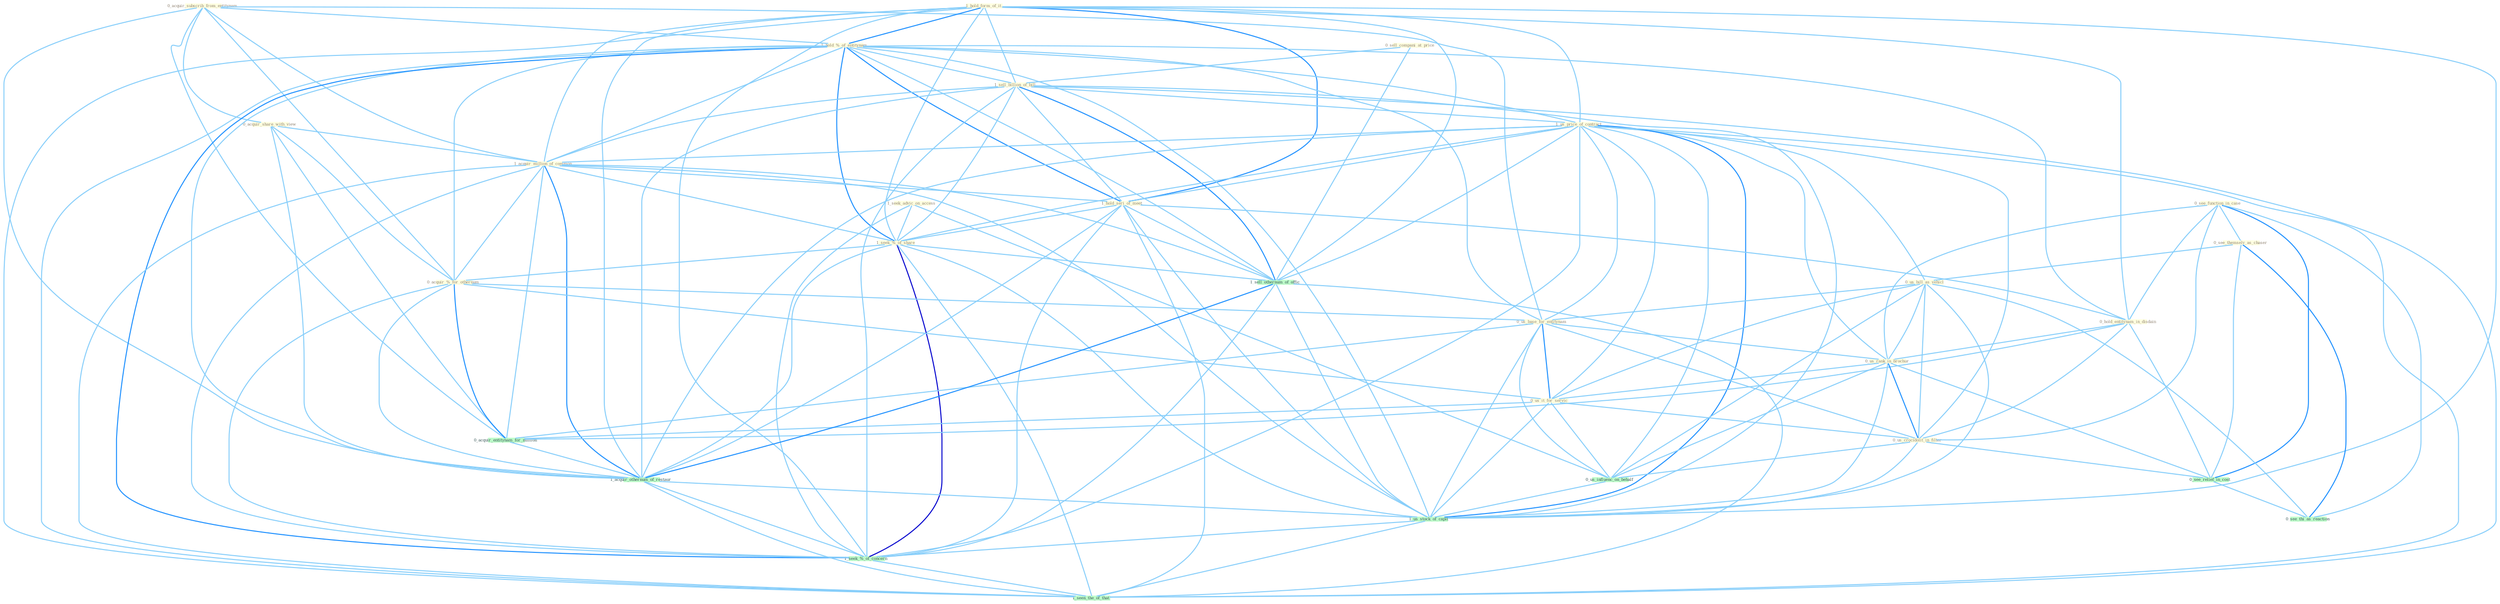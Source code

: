 Graph G{ 
    node
    [shape=polygon,style=filled,width=.5,height=.06,color="#BDFCC9",fixedsize=true,fontsize=4,
    fontcolor="#2f4f4f"];
    {node
    [color="#ffffe0", fontcolor="#8b7d6b"] "0_acquir_subscrib_from_entitynam " "0_see_function_in_case " "0_sell_compani_at_price " "1_hold_form_of_it " "1_hold_%_of_entitynam " "1_sell_billion_of_bill " "0_see_themselv_as_chaser " "0_acquir_share_with_view " "1_us_price_of_contract " "1_seek_advic_on_access " "1_acquir_million_of_common " "1_hold_seri_of_meet " "1_seek_%_of_share " "0_us_bill_as_vehicl " "0_hold_entitynam_in_disdain " "0_acquir_%_for_othernum " "0_us_base_for_entitynam " "0_us_rank_in_brochur " "0_us_it_for_servic " "0_us_crocidolit_in_filter "}
{node [color="#fff0f5", fontcolor="#b22222"]}
edge [color="#B0E2FF"];

	"0_acquir_subscrib_from_entitynam " -- "1_hold_%_of_entitynam " [w="1", color="#87cefa" ];
	"0_acquir_subscrib_from_entitynam " -- "0_acquir_share_with_view " [w="1", color="#87cefa" ];
	"0_acquir_subscrib_from_entitynam " -- "1_acquir_million_of_common " [w="1", color="#87cefa" ];
	"0_acquir_subscrib_from_entitynam " -- "0_acquir_%_for_othernum " [w="1", color="#87cefa" ];
	"0_acquir_subscrib_from_entitynam " -- "0_us_base_for_entitynam " [w="1", color="#87cefa" ];
	"0_acquir_subscrib_from_entitynam " -- "0_acquir_entitynam_for_million " [w="1", color="#87cefa" ];
	"0_acquir_subscrib_from_entitynam " -- "1_acquir_othernum_of_restaur " [w="1", color="#87cefa" ];
	"0_see_function_in_case " -- "0_see_themselv_as_chaser " [w="1", color="#87cefa" ];
	"0_see_function_in_case " -- "0_hold_entitynam_in_disdain " [w="1", color="#87cefa" ];
	"0_see_function_in_case " -- "0_us_rank_in_brochur " [w="1", color="#87cefa" ];
	"0_see_function_in_case " -- "0_us_crocidolit_in_filter " [w="1", color="#87cefa" ];
	"0_see_function_in_case " -- "0_see_relief_in_cost " [w="2", color="#1e90ff" , len=0.8];
	"0_see_function_in_case " -- "0_see_thi_as_reaction " [w="1", color="#87cefa" ];
	"0_sell_compani_at_price " -- "1_sell_billion_of_bill " [w="1", color="#87cefa" ];
	"0_sell_compani_at_price " -- "1_sell_othernum_of_offic " [w="1", color="#87cefa" ];
	"1_hold_form_of_it " -- "1_hold_%_of_entitynam " [w="2", color="#1e90ff" , len=0.8];
	"1_hold_form_of_it " -- "1_sell_billion_of_bill " [w="1", color="#87cefa" ];
	"1_hold_form_of_it " -- "1_us_price_of_contract " [w="1", color="#87cefa" ];
	"1_hold_form_of_it " -- "1_acquir_million_of_common " [w="1", color="#87cefa" ];
	"1_hold_form_of_it " -- "1_hold_seri_of_meet " [w="2", color="#1e90ff" , len=0.8];
	"1_hold_form_of_it " -- "1_seek_%_of_share " [w="1", color="#87cefa" ];
	"1_hold_form_of_it " -- "0_hold_entitynam_in_disdain " [w="1", color="#87cefa" ];
	"1_hold_form_of_it " -- "1_sell_othernum_of_offic " [w="1", color="#87cefa" ];
	"1_hold_form_of_it " -- "1_acquir_othernum_of_restaur " [w="1", color="#87cefa" ];
	"1_hold_form_of_it " -- "1_us_stock_of_capit " [w="1", color="#87cefa" ];
	"1_hold_form_of_it " -- "1_seek_%_of_concern " [w="1", color="#87cefa" ];
	"1_hold_form_of_it " -- "1_seen_the_of_that " [w="1", color="#87cefa" ];
	"1_hold_%_of_entitynam " -- "1_sell_billion_of_bill " [w="1", color="#87cefa" ];
	"1_hold_%_of_entitynam " -- "1_us_price_of_contract " [w="1", color="#87cefa" ];
	"1_hold_%_of_entitynam " -- "1_acquir_million_of_common " [w="1", color="#87cefa" ];
	"1_hold_%_of_entitynam " -- "1_hold_seri_of_meet " [w="2", color="#1e90ff" , len=0.8];
	"1_hold_%_of_entitynam " -- "1_seek_%_of_share " [w="2", color="#1e90ff" , len=0.8];
	"1_hold_%_of_entitynam " -- "0_hold_entitynam_in_disdain " [w="1", color="#87cefa" ];
	"1_hold_%_of_entitynam " -- "0_acquir_%_for_othernum " [w="1", color="#87cefa" ];
	"1_hold_%_of_entitynam " -- "0_us_base_for_entitynam " [w="1", color="#87cefa" ];
	"1_hold_%_of_entitynam " -- "1_sell_othernum_of_offic " [w="1", color="#87cefa" ];
	"1_hold_%_of_entitynam " -- "1_acquir_othernum_of_restaur " [w="1", color="#87cefa" ];
	"1_hold_%_of_entitynam " -- "1_us_stock_of_capit " [w="1", color="#87cefa" ];
	"1_hold_%_of_entitynam " -- "1_seek_%_of_concern " [w="2", color="#1e90ff" , len=0.8];
	"1_hold_%_of_entitynam " -- "1_seen_the_of_that " [w="1", color="#87cefa" ];
	"1_sell_billion_of_bill " -- "1_us_price_of_contract " [w="1", color="#87cefa" ];
	"1_sell_billion_of_bill " -- "1_acquir_million_of_common " [w="1", color="#87cefa" ];
	"1_sell_billion_of_bill " -- "1_hold_seri_of_meet " [w="1", color="#87cefa" ];
	"1_sell_billion_of_bill " -- "1_seek_%_of_share " [w="1", color="#87cefa" ];
	"1_sell_billion_of_bill " -- "1_sell_othernum_of_offic " [w="2", color="#1e90ff" , len=0.8];
	"1_sell_billion_of_bill " -- "1_acquir_othernum_of_restaur " [w="1", color="#87cefa" ];
	"1_sell_billion_of_bill " -- "1_us_stock_of_capit " [w="1", color="#87cefa" ];
	"1_sell_billion_of_bill " -- "1_seek_%_of_concern " [w="1", color="#87cefa" ];
	"1_sell_billion_of_bill " -- "1_seen_the_of_that " [w="1", color="#87cefa" ];
	"0_see_themselv_as_chaser " -- "0_us_bill_as_vehicl " [w="1", color="#87cefa" ];
	"0_see_themselv_as_chaser " -- "0_see_relief_in_cost " [w="1", color="#87cefa" ];
	"0_see_themselv_as_chaser " -- "0_see_thi_as_reaction " [w="2", color="#1e90ff" , len=0.8];
	"0_acquir_share_with_view " -- "1_acquir_million_of_common " [w="1", color="#87cefa" ];
	"0_acquir_share_with_view " -- "0_acquir_%_for_othernum " [w="1", color="#87cefa" ];
	"0_acquir_share_with_view " -- "0_acquir_entitynam_for_million " [w="1", color="#87cefa" ];
	"0_acquir_share_with_view " -- "1_acquir_othernum_of_restaur " [w="1", color="#87cefa" ];
	"1_us_price_of_contract " -- "1_acquir_million_of_common " [w="1", color="#87cefa" ];
	"1_us_price_of_contract " -- "1_hold_seri_of_meet " [w="1", color="#87cefa" ];
	"1_us_price_of_contract " -- "1_seek_%_of_share " [w="1", color="#87cefa" ];
	"1_us_price_of_contract " -- "0_us_bill_as_vehicl " [w="1", color="#87cefa" ];
	"1_us_price_of_contract " -- "0_us_base_for_entitynam " [w="1", color="#87cefa" ];
	"1_us_price_of_contract " -- "0_us_rank_in_brochur " [w="1", color="#87cefa" ];
	"1_us_price_of_contract " -- "0_us_it_for_servic " [w="1", color="#87cefa" ];
	"1_us_price_of_contract " -- "0_us_crocidolit_in_filter " [w="1", color="#87cefa" ];
	"1_us_price_of_contract " -- "1_sell_othernum_of_offic " [w="1", color="#87cefa" ];
	"1_us_price_of_contract " -- "0_us_influenc_on_behalf " [w="1", color="#87cefa" ];
	"1_us_price_of_contract " -- "1_acquir_othernum_of_restaur " [w="1", color="#87cefa" ];
	"1_us_price_of_contract " -- "1_us_stock_of_capit " [w="2", color="#1e90ff" , len=0.8];
	"1_us_price_of_contract " -- "1_seek_%_of_concern " [w="1", color="#87cefa" ];
	"1_us_price_of_contract " -- "1_seen_the_of_that " [w="1", color="#87cefa" ];
	"1_seek_advic_on_access " -- "1_seek_%_of_share " [w="1", color="#87cefa" ];
	"1_seek_advic_on_access " -- "0_us_influenc_on_behalf " [w="1", color="#87cefa" ];
	"1_seek_advic_on_access " -- "1_seek_%_of_concern " [w="1", color="#87cefa" ];
	"1_acquir_million_of_common " -- "1_hold_seri_of_meet " [w="1", color="#87cefa" ];
	"1_acquir_million_of_common " -- "1_seek_%_of_share " [w="1", color="#87cefa" ];
	"1_acquir_million_of_common " -- "0_acquir_%_for_othernum " [w="1", color="#87cefa" ];
	"1_acquir_million_of_common " -- "0_acquir_entitynam_for_million " [w="1", color="#87cefa" ];
	"1_acquir_million_of_common " -- "1_sell_othernum_of_offic " [w="1", color="#87cefa" ];
	"1_acquir_million_of_common " -- "1_acquir_othernum_of_restaur " [w="2", color="#1e90ff" , len=0.8];
	"1_acquir_million_of_common " -- "1_us_stock_of_capit " [w="1", color="#87cefa" ];
	"1_acquir_million_of_common " -- "1_seek_%_of_concern " [w="1", color="#87cefa" ];
	"1_acquir_million_of_common " -- "1_seen_the_of_that " [w="1", color="#87cefa" ];
	"1_hold_seri_of_meet " -- "1_seek_%_of_share " [w="1", color="#87cefa" ];
	"1_hold_seri_of_meet " -- "0_hold_entitynam_in_disdain " [w="1", color="#87cefa" ];
	"1_hold_seri_of_meet " -- "1_sell_othernum_of_offic " [w="1", color="#87cefa" ];
	"1_hold_seri_of_meet " -- "1_acquir_othernum_of_restaur " [w="1", color="#87cefa" ];
	"1_hold_seri_of_meet " -- "1_us_stock_of_capit " [w="1", color="#87cefa" ];
	"1_hold_seri_of_meet " -- "1_seek_%_of_concern " [w="1", color="#87cefa" ];
	"1_hold_seri_of_meet " -- "1_seen_the_of_that " [w="1", color="#87cefa" ];
	"1_seek_%_of_share " -- "0_acquir_%_for_othernum " [w="1", color="#87cefa" ];
	"1_seek_%_of_share " -- "1_sell_othernum_of_offic " [w="1", color="#87cefa" ];
	"1_seek_%_of_share " -- "1_acquir_othernum_of_restaur " [w="1", color="#87cefa" ];
	"1_seek_%_of_share " -- "1_us_stock_of_capit " [w="1", color="#87cefa" ];
	"1_seek_%_of_share " -- "1_seek_%_of_concern " [w="3", color="#0000cd" , len=0.6];
	"1_seek_%_of_share " -- "1_seen_the_of_that " [w="1", color="#87cefa" ];
	"0_us_bill_as_vehicl " -- "0_us_base_for_entitynam " [w="1", color="#87cefa" ];
	"0_us_bill_as_vehicl " -- "0_us_rank_in_brochur " [w="1", color="#87cefa" ];
	"0_us_bill_as_vehicl " -- "0_us_it_for_servic " [w="1", color="#87cefa" ];
	"0_us_bill_as_vehicl " -- "0_us_crocidolit_in_filter " [w="1", color="#87cefa" ];
	"0_us_bill_as_vehicl " -- "0_us_influenc_on_behalf " [w="1", color="#87cefa" ];
	"0_us_bill_as_vehicl " -- "0_see_thi_as_reaction " [w="1", color="#87cefa" ];
	"0_us_bill_as_vehicl " -- "1_us_stock_of_capit " [w="1", color="#87cefa" ];
	"0_hold_entitynam_in_disdain " -- "0_us_rank_in_brochur " [w="1", color="#87cefa" ];
	"0_hold_entitynam_in_disdain " -- "0_us_crocidolit_in_filter " [w="1", color="#87cefa" ];
	"0_hold_entitynam_in_disdain " -- "0_acquir_entitynam_for_million " [w="1", color="#87cefa" ];
	"0_hold_entitynam_in_disdain " -- "0_see_relief_in_cost " [w="1", color="#87cefa" ];
	"0_acquir_%_for_othernum " -- "0_us_base_for_entitynam " [w="1", color="#87cefa" ];
	"0_acquir_%_for_othernum " -- "0_us_it_for_servic " [w="1", color="#87cefa" ];
	"0_acquir_%_for_othernum " -- "0_acquir_entitynam_for_million " [w="2", color="#1e90ff" , len=0.8];
	"0_acquir_%_for_othernum " -- "1_acquir_othernum_of_restaur " [w="1", color="#87cefa" ];
	"0_acquir_%_for_othernum " -- "1_seek_%_of_concern " [w="1", color="#87cefa" ];
	"0_us_base_for_entitynam " -- "0_us_rank_in_brochur " [w="1", color="#87cefa" ];
	"0_us_base_for_entitynam " -- "0_us_it_for_servic " [w="2", color="#1e90ff" , len=0.8];
	"0_us_base_for_entitynam " -- "0_us_crocidolit_in_filter " [w="1", color="#87cefa" ];
	"0_us_base_for_entitynam " -- "0_acquir_entitynam_for_million " [w="1", color="#87cefa" ];
	"0_us_base_for_entitynam " -- "0_us_influenc_on_behalf " [w="1", color="#87cefa" ];
	"0_us_base_for_entitynam " -- "1_us_stock_of_capit " [w="1", color="#87cefa" ];
	"0_us_rank_in_brochur " -- "0_us_it_for_servic " [w="1", color="#87cefa" ];
	"0_us_rank_in_brochur " -- "0_us_crocidolit_in_filter " [w="2", color="#1e90ff" , len=0.8];
	"0_us_rank_in_brochur " -- "0_us_influenc_on_behalf " [w="1", color="#87cefa" ];
	"0_us_rank_in_brochur " -- "0_see_relief_in_cost " [w="1", color="#87cefa" ];
	"0_us_rank_in_brochur " -- "1_us_stock_of_capit " [w="1", color="#87cefa" ];
	"0_us_it_for_servic " -- "0_us_crocidolit_in_filter " [w="1", color="#87cefa" ];
	"0_us_it_for_servic " -- "0_acquir_entitynam_for_million " [w="1", color="#87cefa" ];
	"0_us_it_for_servic " -- "0_us_influenc_on_behalf " [w="1", color="#87cefa" ];
	"0_us_it_for_servic " -- "1_us_stock_of_capit " [w="1", color="#87cefa" ];
	"0_us_crocidolit_in_filter " -- "0_us_influenc_on_behalf " [w="1", color="#87cefa" ];
	"0_us_crocidolit_in_filter " -- "0_see_relief_in_cost " [w="1", color="#87cefa" ];
	"0_us_crocidolit_in_filter " -- "1_us_stock_of_capit " [w="1", color="#87cefa" ];
	"0_acquir_entitynam_for_million " -- "1_acquir_othernum_of_restaur " [w="1", color="#87cefa" ];
	"1_sell_othernum_of_offic " -- "1_acquir_othernum_of_restaur " [w="2", color="#1e90ff" , len=0.8];
	"1_sell_othernum_of_offic " -- "1_us_stock_of_capit " [w="1", color="#87cefa" ];
	"1_sell_othernum_of_offic " -- "1_seek_%_of_concern " [w="1", color="#87cefa" ];
	"1_sell_othernum_of_offic " -- "1_seen_the_of_that " [w="1", color="#87cefa" ];
	"0_us_influenc_on_behalf " -- "1_us_stock_of_capit " [w="1", color="#87cefa" ];
	"0_see_relief_in_cost " -- "0_see_thi_as_reaction " [w="1", color="#87cefa" ];
	"1_acquir_othernum_of_restaur " -- "1_us_stock_of_capit " [w="1", color="#87cefa" ];
	"1_acquir_othernum_of_restaur " -- "1_seek_%_of_concern " [w="1", color="#87cefa" ];
	"1_acquir_othernum_of_restaur " -- "1_seen_the_of_that " [w="1", color="#87cefa" ];
	"1_us_stock_of_capit " -- "1_seek_%_of_concern " [w="1", color="#87cefa" ];
	"1_us_stock_of_capit " -- "1_seen_the_of_that " [w="1", color="#87cefa" ];
	"1_seek_%_of_concern " -- "1_seen_the_of_that " [w="1", color="#87cefa" ];
}